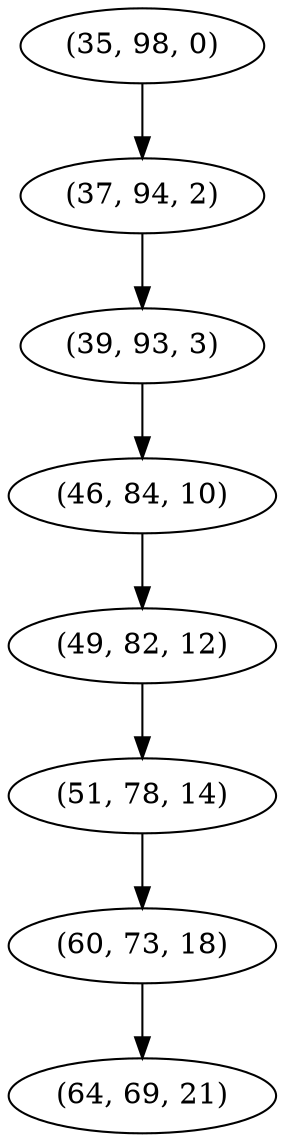 digraph tree {
    "(35, 98, 0)";
    "(37, 94, 2)";
    "(39, 93, 3)";
    "(46, 84, 10)";
    "(49, 82, 12)";
    "(51, 78, 14)";
    "(60, 73, 18)";
    "(64, 69, 21)";
    "(35, 98, 0)" -> "(37, 94, 2)";
    "(37, 94, 2)" -> "(39, 93, 3)";
    "(39, 93, 3)" -> "(46, 84, 10)";
    "(46, 84, 10)" -> "(49, 82, 12)";
    "(49, 82, 12)" -> "(51, 78, 14)";
    "(51, 78, 14)" -> "(60, 73, 18)";
    "(60, 73, 18)" -> "(64, 69, 21)";
}
